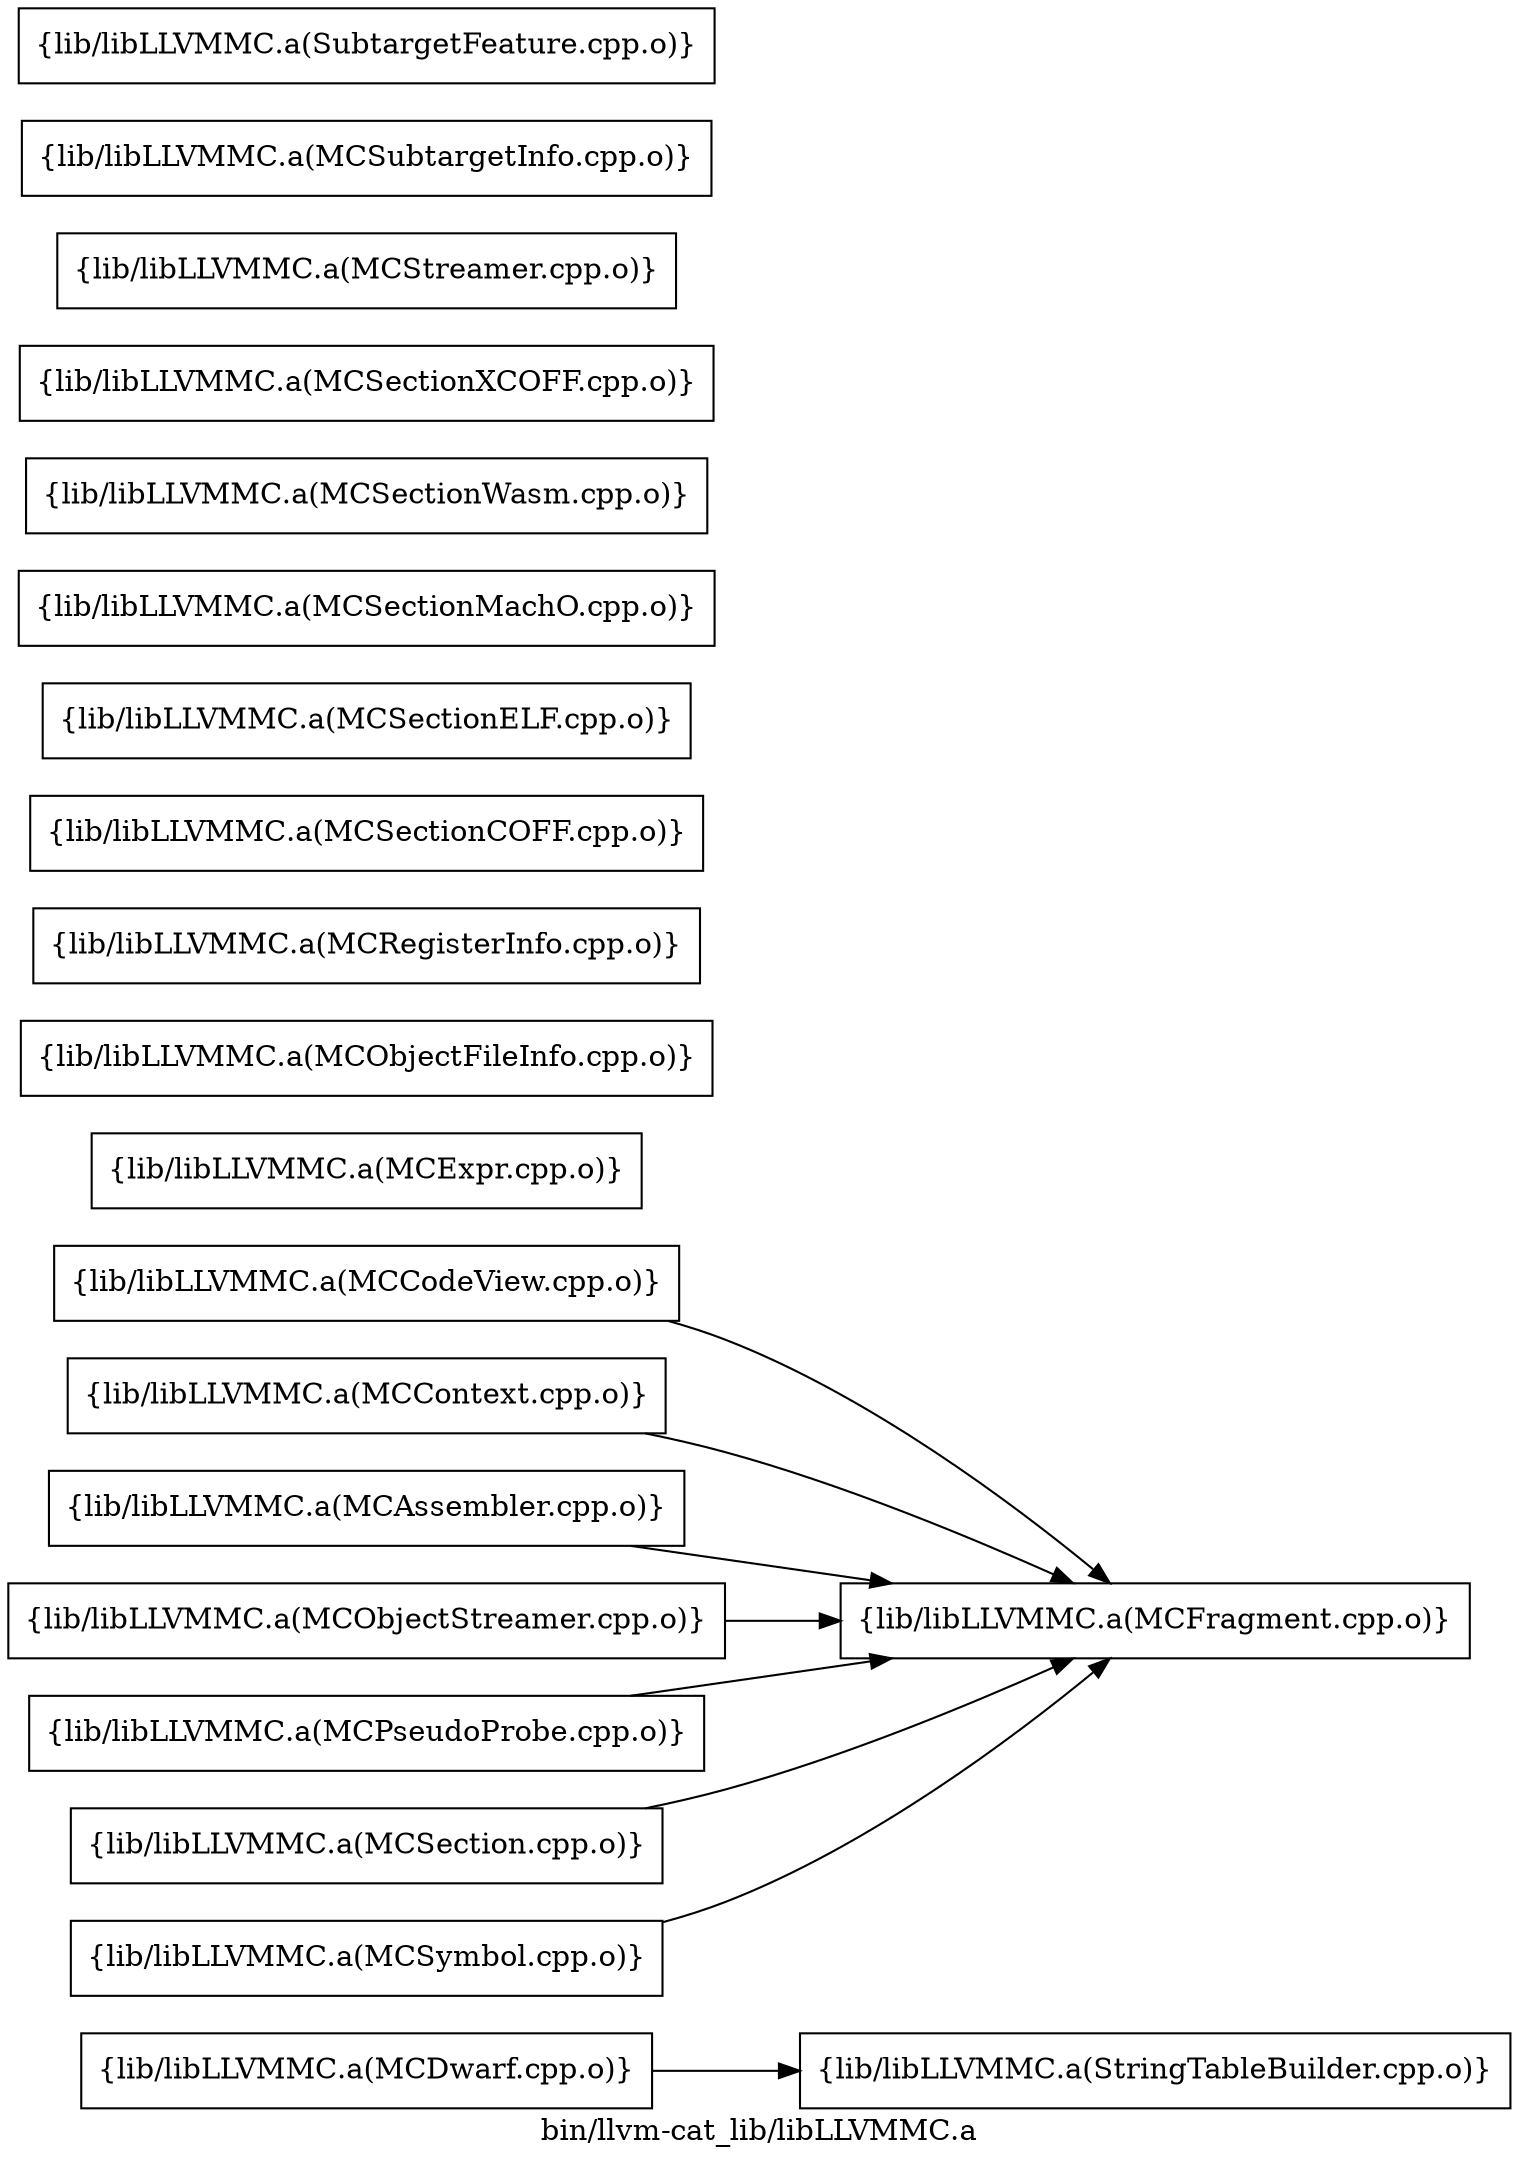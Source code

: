 digraph "bin/llvm-cat_lib/libLLVMMC.a" {
	label="bin/llvm-cat_lib/libLLVMMC.a";
	rankdir=LR;

	Node0x55adaf428a18 [shape=record,shape=box,group=0,label="{lib/libLLVMMC.a(StringTableBuilder.cpp.o)}"];
	Node0x55adaf428fb8 [shape=record,shape=box,group=0,label="{lib/libLLVMMC.a(MCCodeView.cpp.o)}"];
	Node0x55adaf428fb8 -> Node0x55adaf423dd8;
	Node0x55adaf423dd8 [shape=record,shape=box,group=0,label="{lib/libLLVMMC.a(MCFragment.cpp.o)}"];
	Node0x55adaf428798 [shape=record,shape=box,group=0,label="{lib/libLLVMMC.a(MCContext.cpp.o)}"];
	Node0x55adaf428798 -> Node0x55adaf423dd8;
	Node0x55adaf4269e8 [shape=record,shape=box,group=0,label="{lib/libLLVMMC.a(MCDwarf.cpp.o)}"];
	Node0x55adaf4269e8 -> Node0x55adaf428a18;
	Node0x55adaf424828 [shape=record,shape=box,group=0,label="{lib/libLLVMMC.a(MCExpr.cpp.o)}"];
	Node0x55adaf4254a8 [shape=record,shape=box,group=0,label="{lib/libLLVMMC.a(MCAssembler.cpp.o)}"];
	Node0x55adaf4254a8 -> Node0x55adaf423dd8;
	Node0x55adaf424418 [shape=record,shape=box,group=0,label="{lib/libLLVMMC.a(MCObjectFileInfo.cpp.o)}"];
	Node0x55adaf4236f8 [shape=record,shape=box,group=0,label="{lib/libLLVMMC.a(MCObjectStreamer.cpp.o)}"];
	Node0x55adaf4236f8 -> Node0x55adaf423dd8;
	Node0x55adaf421df8 [shape=record,shape=box,group=0,label="{lib/libLLVMMC.a(MCPseudoProbe.cpp.o)}"];
	Node0x55adaf421df8 -> Node0x55adaf423dd8;
	Node0x55adaf4225c8 [shape=record,shape=box,group=0,label="{lib/libLLVMMC.a(MCRegisterInfo.cpp.o)}"];
	Node0x55adaf4216c8 [shape=record,shape=box,group=0,label="{lib/libLLVMMC.a(MCSection.cpp.o)}"];
	Node0x55adaf4216c8 -> Node0x55adaf423dd8;
	Node0x55adaf427b18 [shape=record,shape=box,group=0,label="{lib/libLLVMMC.a(MCSectionCOFF.cpp.o)}"];
	Node0x55adaf427cf8 [shape=record,shape=box,group=0,label="{lib/libLLVMMC.a(MCSectionELF.cpp.o)}"];
	Node0x55adaf420ae8 [shape=record,shape=box,group=0,label="{lib/libLLVMMC.a(MCSectionMachO.cpp.o)}"];
	Node0x55adaf421bc8 [shape=record,shape=box,group=0,label="{lib/libLLVMMC.a(MCSectionWasm.cpp.o)}"];
	Node0x55adaf41faa8 [shape=record,shape=box,group=0,label="{lib/libLLVMMC.a(MCSectionXCOFF.cpp.o)}"];
	Node0x55adaf41f8c8 [shape=record,shape=box,group=0,label="{lib/libLLVMMC.a(MCStreamer.cpp.o)}"];
	Node0x55adaf420048 [shape=record,shape=box,group=0,label="{lib/libLLVMMC.a(MCSubtargetInfo.cpp.o)}"];
	Node0x55adaf4234c8 [shape=record,shape=box,group=0,label="{lib/libLLVMMC.a(MCSymbol.cpp.o)}"];
	Node0x55adaf4234c8 -> Node0x55adaf423dd8;
	Node0x55adaf429238 [shape=record,shape=box,group=0,label="{lib/libLLVMMC.a(SubtargetFeature.cpp.o)}"];
}
